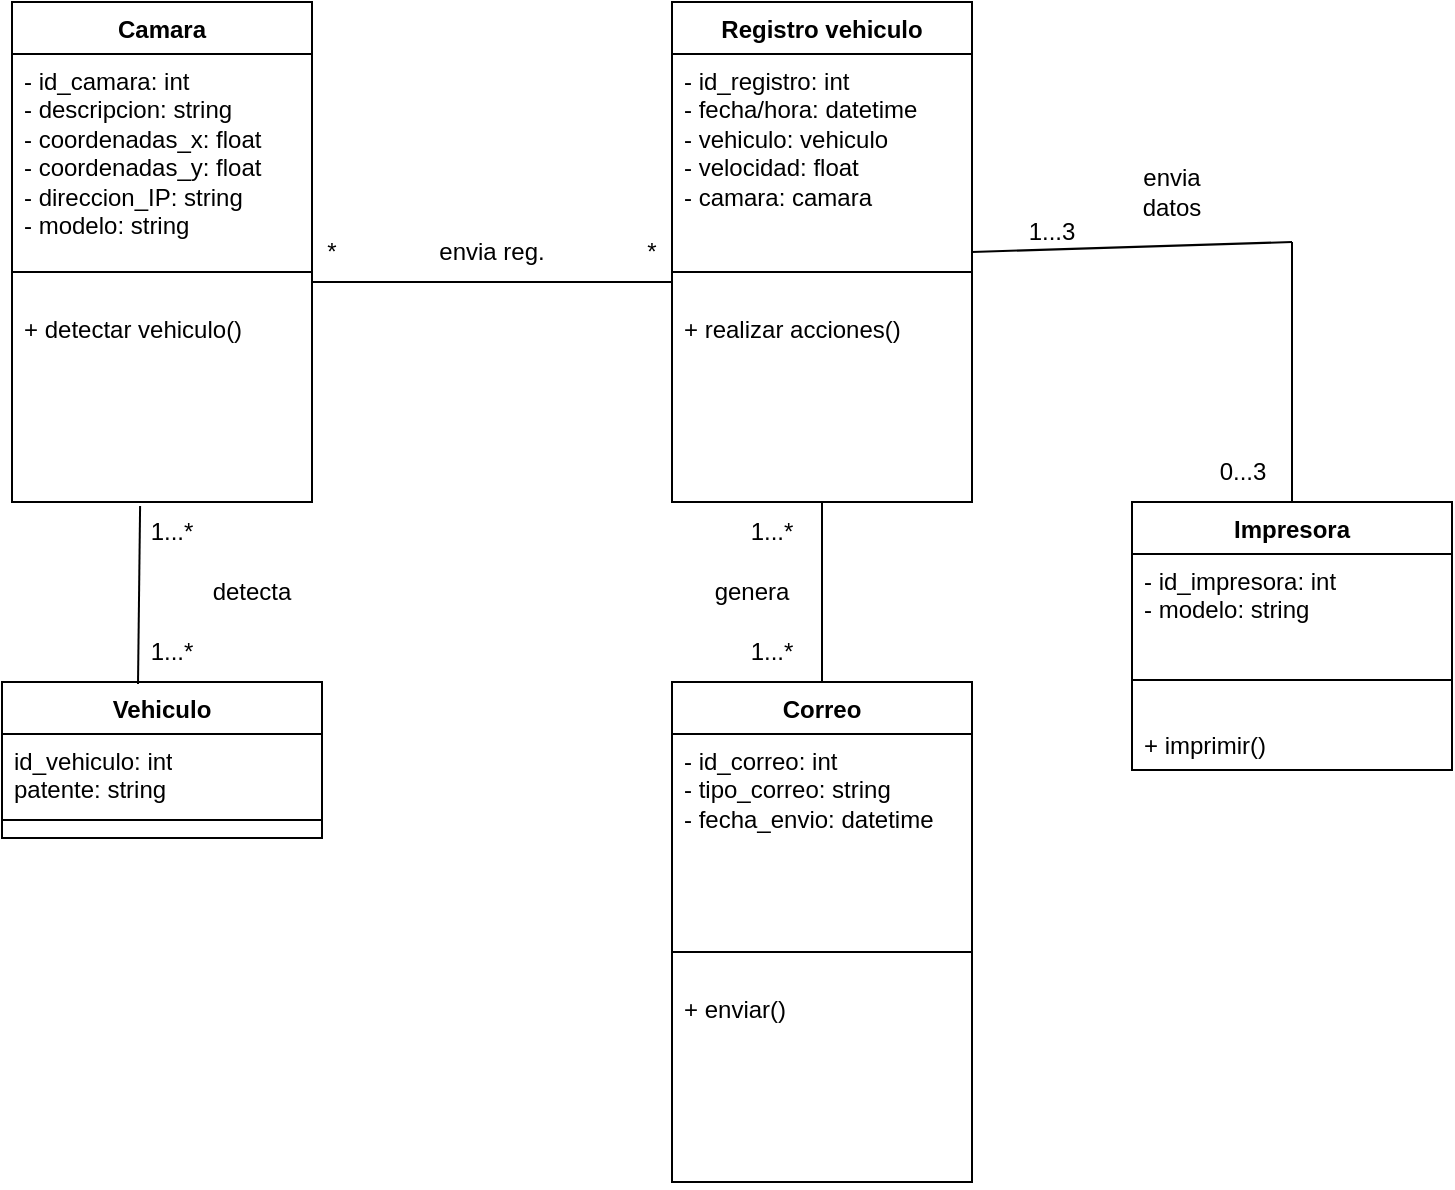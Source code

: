 <mxfile version="24.8.4">
  <diagram name="Página-1" id="moyYyDCWqPxfB9sC7ks0">
    <mxGraphModel dx="880" dy="468" grid="1" gridSize="10" guides="1" tooltips="1" connect="1" arrows="1" fold="1" page="1" pageScale="1" pageWidth="827" pageHeight="1169" math="0" shadow="0">
      <root>
        <mxCell id="0" />
        <mxCell id="1" parent="0" />
        <mxCell id="sZCgW2B9S_OtB_ubyMJn-1" value="Camara" style="swimlane;fontStyle=1;align=center;verticalAlign=top;childLayout=stackLayout;horizontal=1;startSize=26;horizontalStack=0;resizeParent=1;resizeParentMax=0;resizeLast=0;collapsible=1;marginBottom=0;whiteSpace=wrap;html=1;" vertex="1" parent="1">
          <mxGeometry x="160" y="70" width="150" height="250" as="geometry" />
        </mxCell>
        <mxCell id="sZCgW2B9S_OtB_ubyMJn-2" value="- id_camara: int&lt;div&gt;- descripcion: string&lt;/div&gt;&lt;div&gt;- coordenadas_x: float&lt;/div&gt;&lt;div&gt;- coordenadas_y: float&lt;/div&gt;&lt;div&gt;- direccion_IP: string&lt;/div&gt;&lt;div&gt;- modelo: string&lt;/div&gt;&lt;div&gt;&lt;br&gt;&lt;/div&gt;" style="text;strokeColor=none;fillColor=none;align=left;verticalAlign=top;spacingLeft=4;spacingRight=4;overflow=hidden;rotatable=0;points=[[0,0.5],[1,0.5]];portConstraint=eastwest;whiteSpace=wrap;html=1;" vertex="1" parent="sZCgW2B9S_OtB_ubyMJn-1">
          <mxGeometry y="26" width="150" height="94" as="geometry" />
        </mxCell>
        <mxCell id="sZCgW2B9S_OtB_ubyMJn-3" value="" style="line;strokeWidth=1;fillColor=none;align=left;verticalAlign=middle;spacingTop=-1;spacingLeft=3;spacingRight=3;rotatable=0;labelPosition=right;points=[];portConstraint=eastwest;strokeColor=inherit;" vertex="1" parent="sZCgW2B9S_OtB_ubyMJn-1">
          <mxGeometry y="120" width="150" height="30" as="geometry" />
        </mxCell>
        <mxCell id="sZCgW2B9S_OtB_ubyMJn-4" value="+ detectar vehiculo()" style="text;strokeColor=none;fillColor=none;align=left;verticalAlign=top;spacingLeft=4;spacingRight=4;overflow=hidden;rotatable=0;points=[[0,0.5],[1,0.5]];portConstraint=eastwest;whiteSpace=wrap;html=1;" vertex="1" parent="sZCgW2B9S_OtB_ubyMJn-1">
          <mxGeometry y="150" width="150" height="100" as="geometry" />
        </mxCell>
        <mxCell id="sZCgW2B9S_OtB_ubyMJn-5" value="Vehiculo" style="swimlane;fontStyle=1;align=center;verticalAlign=top;childLayout=stackLayout;horizontal=1;startSize=26;horizontalStack=0;resizeParent=1;resizeParentMax=0;resizeLast=0;collapsible=1;marginBottom=0;whiteSpace=wrap;html=1;" vertex="1" parent="1">
          <mxGeometry x="155" y="410" width="160" height="78" as="geometry" />
        </mxCell>
        <mxCell id="sZCgW2B9S_OtB_ubyMJn-6" value="id_vehiculo: int&lt;div&gt;patente: string&lt;/div&gt;" style="text;strokeColor=none;fillColor=none;align=left;verticalAlign=top;spacingLeft=4;spacingRight=4;overflow=hidden;rotatable=0;points=[[0,0.5],[1,0.5]];portConstraint=eastwest;whiteSpace=wrap;html=1;" vertex="1" parent="sZCgW2B9S_OtB_ubyMJn-5">
          <mxGeometry y="26" width="160" height="34" as="geometry" />
        </mxCell>
        <mxCell id="sZCgW2B9S_OtB_ubyMJn-7" value="" style="line;strokeWidth=1;fillColor=none;align=left;verticalAlign=middle;spacingTop=-1;spacingLeft=3;spacingRight=3;rotatable=0;labelPosition=right;points=[];portConstraint=eastwest;strokeColor=inherit;" vertex="1" parent="sZCgW2B9S_OtB_ubyMJn-5">
          <mxGeometry y="60" width="160" height="18" as="geometry" />
        </mxCell>
        <mxCell id="sZCgW2B9S_OtB_ubyMJn-17" value="Impresora" style="swimlane;fontStyle=1;align=center;verticalAlign=top;childLayout=stackLayout;horizontal=1;startSize=26;horizontalStack=0;resizeParent=1;resizeParentMax=0;resizeLast=0;collapsible=1;marginBottom=0;whiteSpace=wrap;html=1;" vertex="1" parent="1">
          <mxGeometry x="720" y="320" width="160" height="134" as="geometry" />
        </mxCell>
        <mxCell id="sZCgW2B9S_OtB_ubyMJn-18" value="- id_impresora: int&lt;div&gt;- modelo: string&lt;/div&gt;" style="text;strokeColor=none;fillColor=none;align=left;verticalAlign=top;spacingLeft=4;spacingRight=4;overflow=hidden;rotatable=0;points=[[0,0.5],[1,0.5]];portConstraint=eastwest;whiteSpace=wrap;html=1;" vertex="1" parent="sZCgW2B9S_OtB_ubyMJn-17">
          <mxGeometry y="26" width="160" height="44" as="geometry" />
        </mxCell>
        <mxCell id="sZCgW2B9S_OtB_ubyMJn-19" value="" style="line;strokeWidth=1;fillColor=none;align=left;verticalAlign=middle;spacingTop=-1;spacingLeft=3;spacingRight=3;rotatable=0;labelPosition=right;points=[];portConstraint=eastwest;strokeColor=inherit;" vertex="1" parent="sZCgW2B9S_OtB_ubyMJn-17">
          <mxGeometry y="70" width="160" height="38" as="geometry" />
        </mxCell>
        <mxCell id="sZCgW2B9S_OtB_ubyMJn-20" value="+ imprimir()" style="text;strokeColor=none;fillColor=none;align=left;verticalAlign=top;spacingLeft=4;spacingRight=4;overflow=hidden;rotatable=0;points=[[0,0.5],[1,0.5]];portConstraint=eastwest;whiteSpace=wrap;html=1;" vertex="1" parent="sZCgW2B9S_OtB_ubyMJn-17">
          <mxGeometry y="108" width="160" height="26" as="geometry" />
        </mxCell>
        <mxCell id="sZCgW2B9S_OtB_ubyMJn-22" value="Registro vehiculo" style="swimlane;fontStyle=1;align=center;verticalAlign=top;childLayout=stackLayout;horizontal=1;startSize=26;horizontalStack=0;resizeParent=1;resizeParentMax=0;resizeLast=0;collapsible=1;marginBottom=0;whiteSpace=wrap;html=1;" vertex="1" parent="1">
          <mxGeometry x="490" y="70" width="150" height="250" as="geometry" />
        </mxCell>
        <mxCell id="sZCgW2B9S_OtB_ubyMJn-23" value="- id_registro: int&lt;div&gt;- fecha/hora: datetime&lt;/div&gt;&lt;div&gt;- vehiculo: vehiculo&lt;/div&gt;&lt;div&gt;- velocidad: float&lt;/div&gt;&lt;div&gt;- camara: camara&lt;/div&gt;&lt;div&gt;&lt;br&gt;&lt;/div&gt;&lt;div&gt;&lt;br&gt;&lt;/div&gt;" style="text;strokeColor=none;fillColor=none;align=left;verticalAlign=top;spacingLeft=4;spacingRight=4;overflow=hidden;rotatable=0;points=[[0,0.5],[1,0.5]];portConstraint=eastwest;whiteSpace=wrap;html=1;" vertex="1" parent="sZCgW2B9S_OtB_ubyMJn-22">
          <mxGeometry y="26" width="150" height="94" as="geometry" />
        </mxCell>
        <mxCell id="sZCgW2B9S_OtB_ubyMJn-24" value="" style="line;strokeWidth=1;fillColor=none;align=left;verticalAlign=middle;spacingTop=-1;spacingLeft=3;spacingRight=3;rotatable=0;labelPosition=right;points=[];portConstraint=eastwest;strokeColor=inherit;" vertex="1" parent="sZCgW2B9S_OtB_ubyMJn-22">
          <mxGeometry y="120" width="150" height="30" as="geometry" />
        </mxCell>
        <mxCell id="sZCgW2B9S_OtB_ubyMJn-25" value="+ realizar acciones()" style="text;strokeColor=none;fillColor=none;align=left;verticalAlign=top;spacingLeft=4;spacingRight=4;overflow=hidden;rotatable=0;points=[[0,0.5],[1,0.5]];portConstraint=eastwest;whiteSpace=wrap;html=1;" vertex="1" parent="sZCgW2B9S_OtB_ubyMJn-22">
          <mxGeometry y="150" width="150" height="100" as="geometry" />
        </mxCell>
        <mxCell id="sZCgW2B9S_OtB_ubyMJn-26" value="Correo" style="swimlane;fontStyle=1;align=center;verticalAlign=top;childLayout=stackLayout;horizontal=1;startSize=26;horizontalStack=0;resizeParent=1;resizeParentMax=0;resizeLast=0;collapsible=1;marginBottom=0;whiteSpace=wrap;html=1;" vertex="1" parent="1">
          <mxGeometry x="490" y="410" width="150" height="250" as="geometry" />
        </mxCell>
        <mxCell id="sZCgW2B9S_OtB_ubyMJn-27" value="- id_correo: int&lt;div&gt;- tipo_correo: string&lt;/div&gt;&lt;div&gt;- fecha_envio: datetime&lt;/div&gt;&lt;div&gt;&lt;br&gt;&lt;/div&gt;&lt;div&gt;&lt;br&gt;&lt;/div&gt;&lt;div&gt;&lt;br&gt;&lt;/div&gt;&lt;div&gt;&lt;br&gt;&lt;/div&gt;" style="text;strokeColor=none;fillColor=none;align=left;verticalAlign=top;spacingLeft=4;spacingRight=4;overflow=hidden;rotatable=0;points=[[0,0.5],[1,0.5]];portConstraint=eastwest;whiteSpace=wrap;html=1;" vertex="1" parent="sZCgW2B9S_OtB_ubyMJn-26">
          <mxGeometry y="26" width="150" height="94" as="geometry" />
        </mxCell>
        <mxCell id="sZCgW2B9S_OtB_ubyMJn-28" value="" style="line;strokeWidth=1;fillColor=none;align=left;verticalAlign=middle;spacingTop=-1;spacingLeft=3;spacingRight=3;rotatable=0;labelPosition=right;points=[];portConstraint=eastwest;strokeColor=inherit;" vertex="1" parent="sZCgW2B9S_OtB_ubyMJn-26">
          <mxGeometry y="120" width="150" height="30" as="geometry" />
        </mxCell>
        <mxCell id="sZCgW2B9S_OtB_ubyMJn-29" value="+ enviar()" style="text;strokeColor=none;fillColor=none;align=left;verticalAlign=top;spacingLeft=4;spacingRight=4;overflow=hidden;rotatable=0;points=[[0,0.5],[1,0.5]];portConstraint=eastwest;whiteSpace=wrap;html=1;" vertex="1" parent="sZCgW2B9S_OtB_ubyMJn-26">
          <mxGeometry y="150" width="150" height="100" as="geometry" />
        </mxCell>
        <mxCell id="sZCgW2B9S_OtB_ubyMJn-30" value="detecta" style="text;html=1;align=center;verticalAlign=middle;whiteSpace=wrap;rounded=0;" vertex="1" parent="1">
          <mxGeometry x="250" y="350" width="60" height="30" as="geometry" />
        </mxCell>
        <mxCell id="sZCgW2B9S_OtB_ubyMJn-31" value="" style="endArrow=none;html=1;rounded=0;entryX=0.427;entryY=1.02;entryDx=0;entryDy=0;entryPerimeter=0;exitX=0.425;exitY=0.013;exitDx=0;exitDy=0;exitPerimeter=0;" edge="1" parent="1" source="sZCgW2B9S_OtB_ubyMJn-5" target="sZCgW2B9S_OtB_ubyMJn-4">
          <mxGeometry width="50" height="50" relative="1" as="geometry">
            <mxPoint x="450" y="420" as="sourcePoint" />
            <mxPoint x="500" y="370" as="targetPoint" />
          </mxGeometry>
        </mxCell>
        <mxCell id="sZCgW2B9S_OtB_ubyMJn-32" value="" style="endArrow=none;html=1;rounded=0;" edge="1" parent="1">
          <mxGeometry width="50" height="50" relative="1" as="geometry">
            <mxPoint x="310" y="210" as="sourcePoint" />
            <mxPoint x="490" y="210" as="targetPoint" />
          </mxGeometry>
        </mxCell>
        <mxCell id="sZCgW2B9S_OtB_ubyMJn-33" value="" style="endArrow=none;html=1;rounded=0;entryX=0.5;entryY=1;entryDx=0;entryDy=0;entryPerimeter=0;exitX=0.5;exitY=0;exitDx=0;exitDy=0;" edge="1" parent="1" source="sZCgW2B9S_OtB_ubyMJn-26" target="sZCgW2B9S_OtB_ubyMJn-25">
          <mxGeometry width="50" height="50" relative="1" as="geometry">
            <mxPoint x="450" y="320" as="sourcePoint" />
            <mxPoint x="500" y="270" as="targetPoint" />
          </mxGeometry>
        </mxCell>
        <mxCell id="sZCgW2B9S_OtB_ubyMJn-37" value="" style="endArrow=none;html=1;rounded=0;entryX=1;entryY=0.5;entryDx=0;entryDy=0;" edge="1" parent="1" target="sZCgW2B9S_OtB_ubyMJn-22">
          <mxGeometry width="50" height="50" relative="1" as="geometry">
            <mxPoint x="800" y="190" as="sourcePoint" />
            <mxPoint x="500" y="270" as="targetPoint" />
          </mxGeometry>
        </mxCell>
        <mxCell id="sZCgW2B9S_OtB_ubyMJn-38" value="" style="endArrow=none;html=1;rounded=0;exitX=0.5;exitY=0;exitDx=0;exitDy=0;" edge="1" parent="1" source="sZCgW2B9S_OtB_ubyMJn-17">
          <mxGeometry width="50" height="50" relative="1" as="geometry">
            <mxPoint x="450" y="320" as="sourcePoint" />
            <mxPoint x="800" y="190" as="targetPoint" />
          </mxGeometry>
        </mxCell>
        <mxCell id="sZCgW2B9S_OtB_ubyMJn-39" value="envia reg." style="text;html=1;align=center;verticalAlign=middle;whiteSpace=wrap;rounded=0;" vertex="1" parent="1">
          <mxGeometry x="370" y="180" width="60" height="30" as="geometry" />
        </mxCell>
        <mxCell id="sZCgW2B9S_OtB_ubyMJn-40" value="envia datos" style="text;html=1;align=center;verticalAlign=middle;whiteSpace=wrap;rounded=0;" vertex="1" parent="1">
          <mxGeometry x="710" y="140" width="60" height="50" as="geometry" />
        </mxCell>
        <mxCell id="sZCgW2B9S_OtB_ubyMJn-41" value="genera" style="text;html=1;align=center;verticalAlign=middle;whiteSpace=wrap;rounded=0;" vertex="1" parent="1">
          <mxGeometry x="500" y="350" width="60" height="30" as="geometry" />
        </mxCell>
        <mxCell id="sZCgW2B9S_OtB_ubyMJn-42" value="*" style="text;html=1;align=center;verticalAlign=middle;whiteSpace=wrap;rounded=0;" vertex="1" parent="1">
          <mxGeometry x="290" y="180" width="60" height="30" as="geometry" />
        </mxCell>
        <mxCell id="sZCgW2B9S_OtB_ubyMJn-43" value="*" style="text;html=1;align=center;verticalAlign=middle;whiteSpace=wrap;rounded=0;" vertex="1" parent="1">
          <mxGeometry x="450" y="180" width="60" height="30" as="geometry" />
        </mxCell>
        <mxCell id="sZCgW2B9S_OtB_ubyMJn-44" value="1...*" style="text;html=1;align=center;verticalAlign=middle;whiteSpace=wrap;rounded=0;" vertex="1" parent="1">
          <mxGeometry x="210" y="320" width="60" height="30" as="geometry" />
        </mxCell>
        <mxCell id="sZCgW2B9S_OtB_ubyMJn-45" value="1...*" style="text;html=1;align=center;verticalAlign=middle;whiteSpace=wrap;rounded=0;" vertex="1" parent="1">
          <mxGeometry x="210" y="380" width="60" height="30" as="geometry" />
        </mxCell>
        <mxCell id="sZCgW2B9S_OtB_ubyMJn-46" value="1...*" style="text;html=1;align=center;verticalAlign=middle;whiteSpace=wrap;rounded=0;" vertex="1" parent="1">
          <mxGeometry x="510" y="320" width="60" height="30" as="geometry" />
        </mxCell>
        <mxCell id="sZCgW2B9S_OtB_ubyMJn-47" value="1...*" style="text;html=1;align=center;verticalAlign=middle;whiteSpace=wrap;rounded=0;" vertex="1" parent="1">
          <mxGeometry x="510" y="380" width="60" height="30" as="geometry" />
        </mxCell>
        <mxCell id="sZCgW2B9S_OtB_ubyMJn-48" value="1...3" style="text;html=1;align=center;verticalAlign=middle;whiteSpace=wrap;rounded=0;" vertex="1" parent="1">
          <mxGeometry x="650" y="170" width="60" height="30" as="geometry" />
        </mxCell>
        <mxCell id="sZCgW2B9S_OtB_ubyMJn-49" value="0...3" style="text;html=1;align=center;verticalAlign=middle;resizable=0;points=[];autosize=1;strokeColor=none;fillColor=none;" vertex="1" parent="1">
          <mxGeometry x="750" y="290" width="50" height="30" as="geometry" />
        </mxCell>
      </root>
    </mxGraphModel>
  </diagram>
</mxfile>
